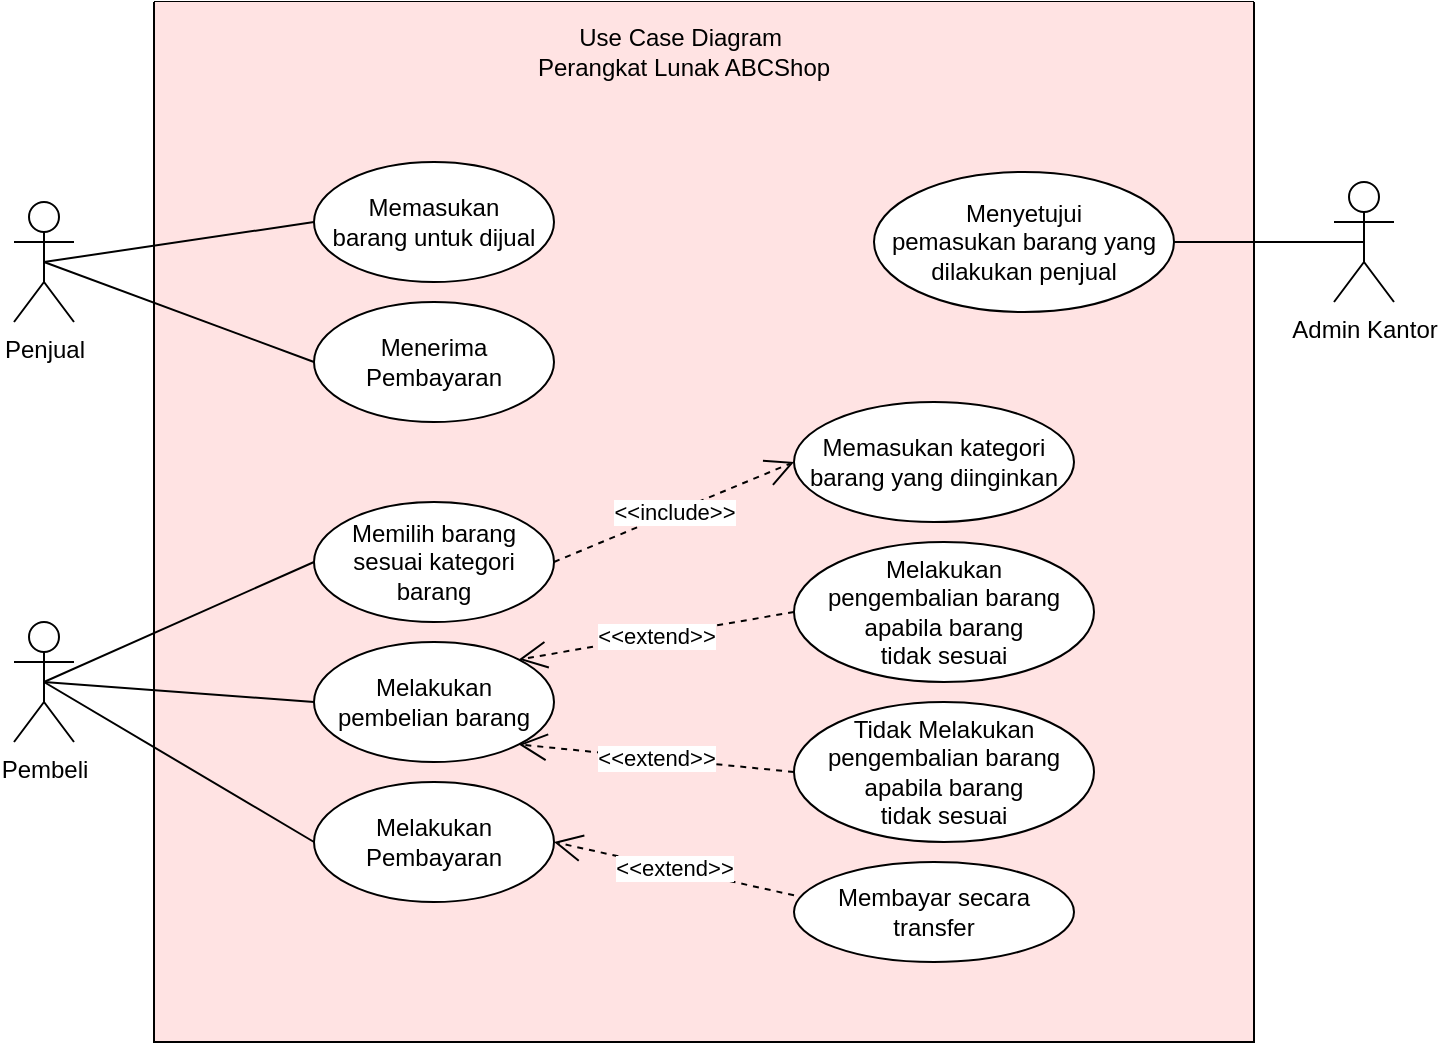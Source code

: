<mxfile version="21.1.0" type="github">
  <diagram name="Page-1" id="WMPTcS08lWb3K9hCGUmL">
    <mxGraphModel dx="794" dy="405" grid="1" gridSize="10" guides="1" tooltips="1" connect="1" arrows="1" fold="1" page="1" pageScale="1" pageWidth="850" pageHeight="1100" math="0" shadow="0">
      <root>
        <mxCell id="0" />
        <mxCell id="1" parent="0" />
        <mxCell id="j7uFFj0VMb9B0_QQSw2X-1" value="" style="swimlane;startSize=0;swimlaneFillColor=#FFE3E3;" vertex="1" parent="1">
          <mxGeometry x="160" y="40" width="550" height="520" as="geometry" />
        </mxCell>
        <mxCell id="j7uFFj0VMb9B0_QQSw2X-5" value="Memasukan &lt;br&gt;barang untuk dijual&lt;span id=&quot;docs-internal-guid-a7f95895-7fff-6457-1440-3f78a3bd2c53&quot;&gt;&lt;/span&gt;" style="ellipse;whiteSpace=wrap;html=1;" vertex="1" parent="j7uFFj0VMb9B0_QQSw2X-1">
          <mxGeometry x="80" y="80" width="120" height="60" as="geometry" />
        </mxCell>
        <mxCell id="j7uFFj0VMb9B0_QQSw2X-7" value="Menerima Pembayaran&lt;span id=&quot;docs-internal-guid-a7f95895-7fff-6457-1440-3f78a3bd2c53&quot;&gt;&lt;/span&gt;" style="ellipse;whiteSpace=wrap;html=1;" vertex="1" parent="j7uFFj0VMb9B0_QQSw2X-1">
          <mxGeometry x="80" y="150" width="120" height="60" as="geometry" />
        </mxCell>
        <mxCell id="j7uFFj0VMb9B0_QQSw2X-9" value="Memilih barang sesuai kategori barang&lt;span id=&quot;docs-internal-guid-a7f95895-7fff-6457-1440-3f78a3bd2c53&quot;&gt;&lt;/span&gt;" style="ellipse;whiteSpace=wrap;html=1;" vertex="1" parent="j7uFFj0VMb9B0_QQSw2X-1">
          <mxGeometry x="80" y="250" width="120" height="60" as="geometry" />
        </mxCell>
        <mxCell id="j7uFFj0VMb9B0_QQSw2X-10" value="Memasukan kategori barang yang diinginkan&lt;span id=&quot;docs-internal-guid-a7f95895-7fff-6457-1440-3f78a3bd2c53&quot;&gt;&lt;/span&gt;" style="ellipse;whiteSpace=wrap;html=1;" vertex="1" parent="j7uFFj0VMb9B0_QQSw2X-1">
          <mxGeometry x="320" y="200" width="140" height="60" as="geometry" />
        </mxCell>
        <mxCell id="j7uFFj0VMb9B0_QQSw2X-11" value="Melakukan &lt;br&gt;pembelian barang&lt;span id=&quot;docs-internal-guid-a7f95895-7fff-6457-1440-3f78a3bd2c53&quot;&gt;&lt;/span&gt;" style="ellipse;whiteSpace=wrap;html=1;" vertex="1" parent="j7uFFj0VMb9B0_QQSw2X-1">
          <mxGeometry x="80" y="320" width="120" height="60" as="geometry" />
        </mxCell>
        <mxCell id="j7uFFj0VMb9B0_QQSw2X-12" value="&lt;span id=&quot;docs-internal-guid-32751787-7fff-f40b-053c-c122ccb1751d&quot;&gt;&lt;/span&gt;Melakukan &lt;br&gt;pengembalian barang apabila barang &lt;br&gt;tidak sesuai" style="ellipse;whiteSpace=wrap;html=1;" vertex="1" parent="j7uFFj0VMb9B0_QQSw2X-1">
          <mxGeometry x="320" y="270" width="150" height="70" as="geometry" />
        </mxCell>
        <mxCell id="j7uFFj0VMb9B0_QQSw2X-13" value="Melakukan Pembayaran" style="ellipse;whiteSpace=wrap;html=1;" vertex="1" parent="j7uFFj0VMb9B0_QQSw2X-1">
          <mxGeometry x="80" y="390" width="120" height="60" as="geometry" />
        </mxCell>
        <mxCell id="j7uFFj0VMb9B0_QQSw2X-14" value="Menyetujui &lt;br&gt;pemasukan barang yang dilakukan penjual" style="ellipse;whiteSpace=wrap;html=1;" vertex="1" parent="j7uFFj0VMb9B0_QQSw2X-1">
          <mxGeometry x="360" y="85" width="150" height="70" as="geometry" />
        </mxCell>
        <mxCell id="j7uFFj0VMb9B0_QQSw2X-21" value="Use Case Diagram&amp;nbsp; Perangkat Lunak ABCShop" style="text;html=1;strokeColor=none;fillColor=none;align=center;verticalAlign=middle;whiteSpace=wrap;rounded=0;" vertex="1" parent="j7uFFj0VMb9B0_QQSw2X-1">
          <mxGeometry x="185" y="10" width="160" height="30" as="geometry" />
        </mxCell>
        <mxCell id="j7uFFj0VMb9B0_QQSw2X-22" value="&amp;lt;&amp;lt;include&amp;gt;&amp;gt;" style="endArrow=open;endSize=12;dashed=1;html=1;rounded=0;exitX=1;exitY=0.5;exitDx=0;exitDy=0;entryX=0;entryY=0.5;entryDx=0;entryDy=0;" edge="1" parent="j7uFFj0VMb9B0_QQSw2X-1" source="j7uFFj0VMb9B0_QQSw2X-9" target="j7uFFj0VMb9B0_QQSw2X-10">
          <mxGeometry width="160" relative="1" as="geometry">
            <mxPoint x="210" y="279.5" as="sourcePoint" />
            <mxPoint x="370" y="279.5" as="targetPoint" />
          </mxGeometry>
        </mxCell>
        <mxCell id="j7uFFj0VMb9B0_QQSw2X-23" value="&lt;span id=&quot;docs-internal-guid-32751787-7fff-f40b-053c-c122ccb1751d&quot;&gt;&lt;/span&gt;Tidak Melakukan &lt;br&gt;pengembalian barang apabila barang &lt;br&gt;tidak sesuai" style="ellipse;whiteSpace=wrap;html=1;" vertex="1" parent="j7uFFj0VMb9B0_QQSw2X-1">
          <mxGeometry x="320" y="350" width="150" height="70" as="geometry" />
        </mxCell>
        <mxCell id="j7uFFj0VMb9B0_QQSw2X-24" value="&amp;lt;&amp;lt;extend&amp;gt;&amp;gt;" style="endArrow=open;endSize=12;dashed=1;html=1;rounded=0;exitX=0;exitY=0.5;exitDx=0;exitDy=0;entryX=1;entryY=0;entryDx=0;entryDy=0;" edge="1" parent="j7uFFj0VMb9B0_QQSw2X-1" source="j7uFFj0VMb9B0_QQSw2X-12" target="j7uFFj0VMb9B0_QQSw2X-11">
          <mxGeometry width="160" relative="1" as="geometry">
            <mxPoint x="205" y="410" as="sourcePoint" />
            <mxPoint x="325" y="360" as="targetPoint" />
          </mxGeometry>
        </mxCell>
        <mxCell id="j7uFFj0VMb9B0_QQSw2X-25" value="&amp;lt;&amp;lt;extend&amp;gt;&amp;gt;" style="endArrow=open;endSize=12;dashed=1;html=1;rounded=0;exitX=0;exitY=0.5;exitDx=0;exitDy=0;entryX=1;entryY=1;entryDx=0;entryDy=0;" edge="1" parent="j7uFFj0VMb9B0_QQSw2X-1" source="j7uFFj0VMb9B0_QQSw2X-23" target="j7uFFj0VMb9B0_QQSw2X-11">
          <mxGeometry width="160" relative="1" as="geometry">
            <mxPoint x="320" y="362.5" as="sourcePoint" />
            <mxPoint x="200" y="407.5" as="targetPoint" />
          </mxGeometry>
        </mxCell>
        <mxCell id="j7uFFj0VMb9B0_QQSw2X-26" value="Membayar secara transfer" style="ellipse;whiteSpace=wrap;html=1;" vertex="1" parent="j7uFFj0VMb9B0_QQSw2X-1">
          <mxGeometry x="320" y="430" width="140" height="50" as="geometry" />
        </mxCell>
        <mxCell id="j7uFFj0VMb9B0_QQSw2X-27" value="&amp;lt;&amp;lt;extend&amp;gt;&amp;gt;" style="endArrow=open;endSize=12;dashed=1;html=1;rounded=0;exitX=0;exitY=0.333;exitDx=0;exitDy=0;entryX=1;entryY=0.5;entryDx=0;entryDy=0;exitPerimeter=0;" edge="1" parent="j7uFFj0VMb9B0_QQSw2X-1" source="j7uFFj0VMb9B0_QQSw2X-26" target="j7uFFj0VMb9B0_QQSw2X-13">
          <mxGeometry width="160" relative="1" as="geometry">
            <mxPoint x="334" y="444" as="sourcePoint" />
            <mxPoint x="196" y="430" as="targetPoint" />
          </mxGeometry>
        </mxCell>
        <mxCell id="j7uFFj0VMb9B0_QQSw2X-2" value="Penjual" style="shape=umlActor;verticalLabelPosition=bottom;verticalAlign=top;html=1;outlineConnect=0;" vertex="1" parent="1">
          <mxGeometry x="90" y="140" width="30" height="60" as="geometry" />
        </mxCell>
        <mxCell id="j7uFFj0VMb9B0_QQSw2X-3" value="Pembeli" style="shape=umlActor;verticalLabelPosition=bottom;verticalAlign=top;html=1;outlineConnect=0;" vertex="1" parent="1">
          <mxGeometry x="90" y="350" width="30" height="60" as="geometry" />
        </mxCell>
        <mxCell id="j7uFFj0VMb9B0_QQSw2X-4" value="Admin Kantor" style="shape=umlActor;verticalLabelPosition=bottom;verticalAlign=top;html=1;outlineConnect=0;" vertex="1" parent="1">
          <mxGeometry x="750" y="130" width="30" height="60" as="geometry" />
        </mxCell>
        <mxCell id="j7uFFj0VMb9B0_QQSw2X-15" value="" style="endArrow=none;html=1;rounded=0;exitX=0.5;exitY=0.5;exitDx=0;exitDy=0;exitPerimeter=0;entryX=0;entryY=0.5;entryDx=0;entryDy=0;" edge="1" parent="1" source="j7uFFj0VMb9B0_QQSw2X-2" target="j7uFFj0VMb9B0_QQSw2X-5">
          <mxGeometry width="50" height="50" relative="1" as="geometry">
            <mxPoint x="160" y="180" as="sourcePoint" />
            <mxPoint x="210" y="130" as="targetPoint" />
          </mxGeometry>
        </mxCell>
        <mxCell id="j7uFFj0VMb9B0_QQSw2X-16" value="" style="endArrow=none;html=1;rounded=0;entryX=0;entryY=0.5;entryDx=0;entryDy=0;exitX=0.5;exitY=0.5;exitDx=0;exitDy=0;exitPerimeter=0;" edge="1" parent="1" source="j7uFFj0VMb9B0_QQSw2X-2" target="j7uFFj0VMb9B0_QQSw2X-7">
          <mxGeometry width="50" height="50" relative="1" as="geometry">
            <mxPoint x="160" y="230" as="sourcePoint" />
            <mxPoint x="210" y="180" as="targetPoint" />
          </mxGeometry>
        </mxCell>
        <mxCell id="j7uFFj0VMb9B0_QQSw2X-17" value="" style="endArrow=none;html=1;rounded=0;exitX=0.5;exitY=0.5;exitDx=0;exitDy=0;exitPerimeter=0;entryX=0;entryY=0.5;entryDx=0;entryDy=0;" edge="1" parent="1" source="j7uFFj0VMb9B0_QQSw2X-3" target="j7uFFj0VMb9B0_QQSw2X-9">
          <mxGeometry width="50" height="50" relative="1" as="geometry">
            <mxPoint x="140" y="400" as="sourcePoint" />
            <mxPoint x="190" y="350" as="targetPoint" />
          </mxGeometry>
        </mxCell>
        <mxCell id="j7uFFj0VMb9B0_QQSw2X-18" value="" style="endArrow=none;html=1;rounded=0;exitX=0.5;exitY=0.5;exitDx=0;exitDy=0;exitPerimeter=0;entryX=0;entryY=0.5;entryDx=0;entryDy=0;" edge="1" parent="1" source="j7uFFj0VMb9B0_QQSw2X-3" target="j7uFFj0VMb9B0_QQSw2X-11">
          <mxGeometry width="50" height="50" relative="1" as="geometry">
            <mxPoint x="115" y="420" as="sourcePoint" />
            <mxPoint x="250" y="330" as="targetPoint" />
          </mxGeometry>
        </mxCell>
        <mxCell id="j7uFFj0VMb9B0_QQSw2X-19" value="" style="endArrow=none;html=1;rounded=0;exitX=0.5;exitY=0.5;exitDx=0;exitDy=0;exitPerimeter=0;entryX=0;entryY=0.5;entryDx=0;entryDy=0;" edge="1" parent="1" source="j7uFFj0VMb9B0_QQSw2X-3" target="j7uFFj0VMb9B0_QQSw2X-13">
          <mxGeometry width="50" height="50" relative="1" as="geometry">
            <mxPoint x="125" y="430" as="sourcePoint" />
            <mxPoint x="260" y="340" as="targetPoint" />
          </mxGeometry>
        </mxCell>
        <mxCell id="j7uFFj0VMb9B0_QQSw2X-20" value="" style="endArrow=none;html=1;rounded=0;entryX=0.5;entryY=0.5;entryDx=0;entryDy=0;entryPerimeter=0;exitX=1;exitY=0.5;exitDx=0;exitDy=0;" edge="1" parent="1" source="j7uFFj0VMb9B0_QQSw2X-14" target="j7uFFj0VMb9B0_QQSw2X-4">
          <mxGeometry width="50" height="50" relative="1" as="geometry">
            <mxPoint x="670" y="250" as="sourcePoint" />
            <mxPoint x="720" y="200" as="targetPoint" />
          </mxGeometry>
        </mxCell>
      </root>
    </mxGraphModel>
  </diagram>
</mxfile>
